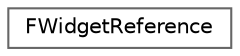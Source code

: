 digraph "Graphical Class Hierarchy"
{
 // INTERACTIVE_SVG=YES
 // LATEX_PDF_SIZE
  bgcolor="transparent";
  edge [fontname=Helvetica,fontsize=10,labelfontname=Helvetica,labelfontsize=10];
  node [fontname=Helvetica,fontsize=10,shape=box,height=0.2,width=0.4];
  rankdir="LR";
  Node0 [id="Node000000",label="FWidgetReference",height=0.2,width=0.4,color="grey40", fillcolor="white", style="filled",URL="$d3/d7a/structFWidgetReference.html",tooltip="The Widget reference is a useful way to hold onto the selection in a way that allows for up to date a..."];
}

